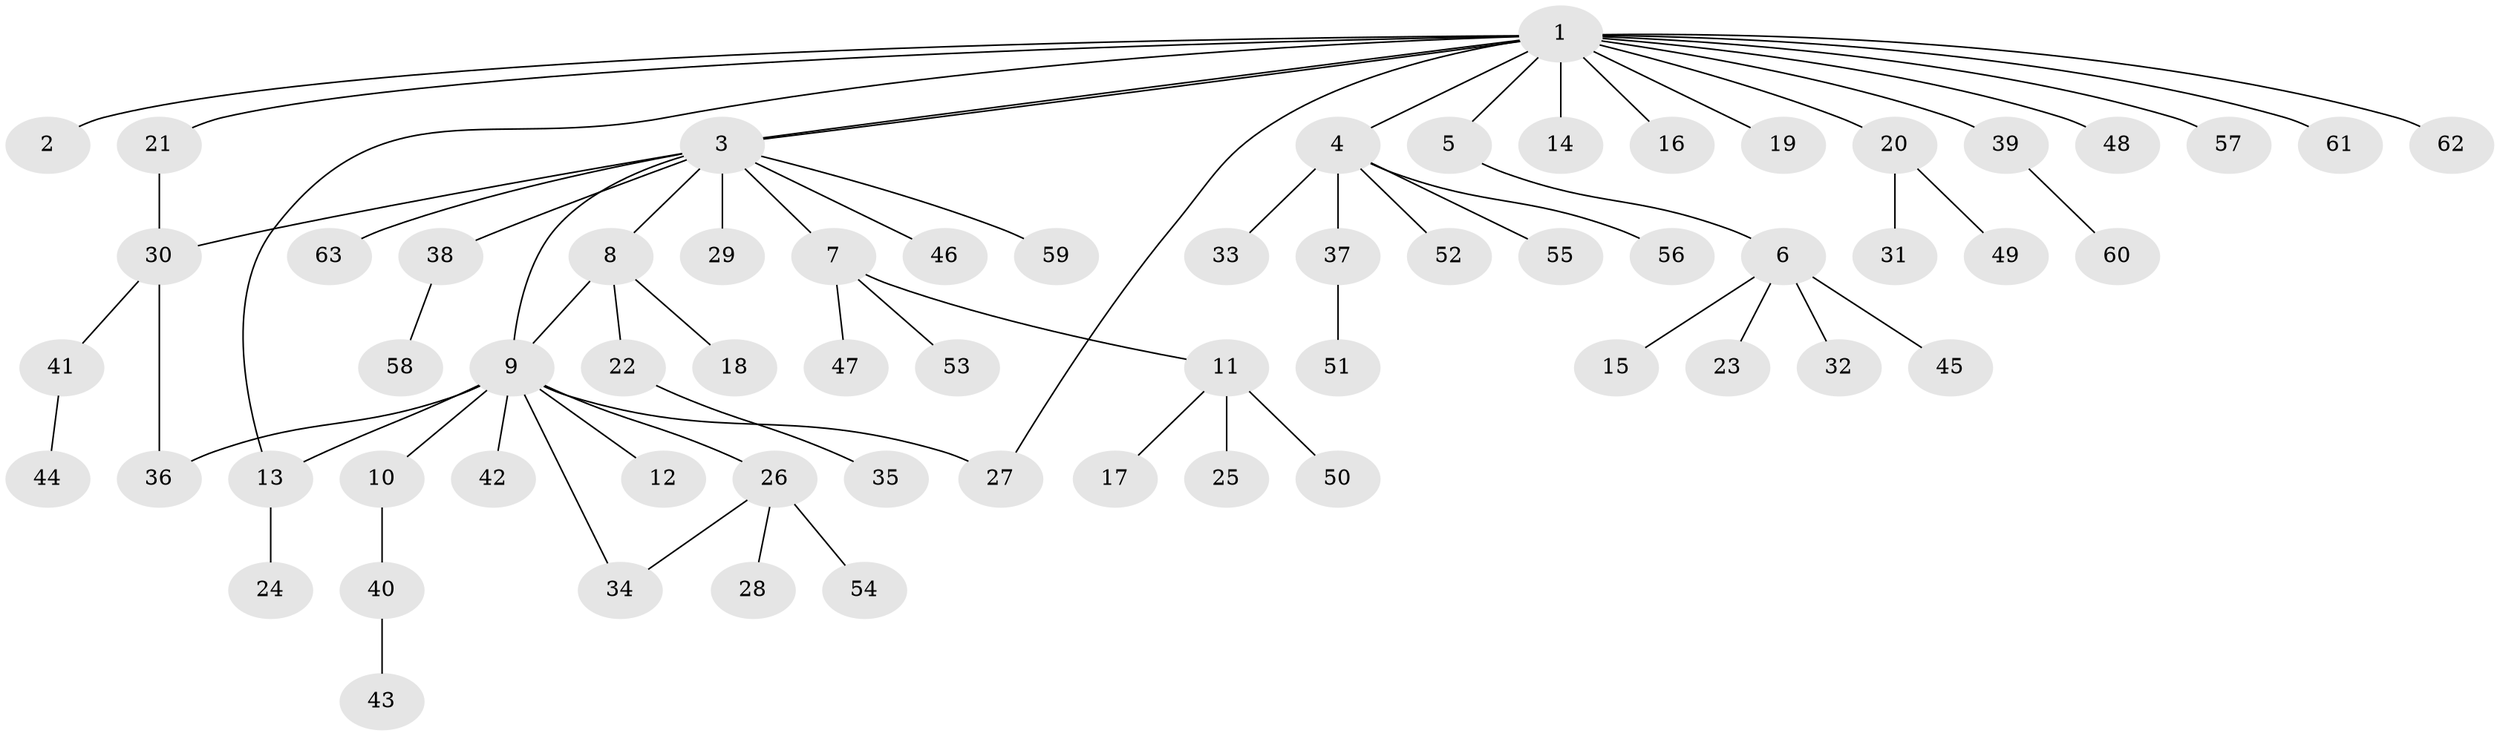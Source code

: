 // Generated by graph-tools (version 1.1) at 2025/35/03/09/25 02:35:28]
// undirected, 63 vertices, 69 edges
graph export_dot {
graph [start="1"]
  node [color=gray90,style=filled];
  1;
  2;
  3;
  4;
  5;
  6;
  7;
  8;
  9;
  10;
  11;
  12;
  13;
  14;
  15;
  16;
  17;
  18;
  19;
  20;
  21;
  22;
  23;
  24;
  25;
  26;
  27;
  28;
  29;
  30;
  31;
  32;
  33;
  34;
  35;
  36;
  37;
  38;
  39;
  40;
  41;
  42;
  43;
  44;
  45;
  46;
  47;
  48;
  49;
  50;
  51;
  52;
  53;
  54;
  55;
  56;
  57;
  58;
  59;
  60;
  61;
  62;
  63;
  1 -- 2;
  1 -- 3;
  1 -- 3;
  1 -- 4;
  1 -- 5;
  1 -- 13;
  1 -- 14;
  1 -- 16;
  1 -- 19;
  1 -- 20;
  1 -- 21;
  1 -- 27;
  1 -- 39;
  1 -- 48;
  1 -- 57;
  1 -- 61;
  1 -- 62;
  3 -- 7;
  3 -- 8;
  3 -- 9;
  3 -- 29;
  3 -- 30;
  3 -- 38;
  3 -- 46;
  3 -- 59;
  3 -- 63;
  4 -- 33;
  4 -- 37;
  4 -- 52;
  4 -- 55;
  4 -- 56;
  5 -- 6;
  6 -- 15;
  6 -- 23;
  6 -- 32;
  6 -- 45;
  7 -- 11;
  7 -- 47;
  7 -- 53;
  8 -- 9;
  8 -- 18;
  8 -- 22;
  9 -- 10;
  9 -- 12;
  9 -- 13;
  9 -- 26;
  9 -- 27;
  9 -- 34;
  9 -- 36;
  9 -- 42;
  10 -- 40;
  11 -- 17;
  11 -- 25;
  11 -- 50;
  13 -- 24;
  20 -- 31;
  20 -- 49;
  21 -- 30;
  22 -- 35;
  26 -- 28;
  26 -- 34;
  26 -- 54;
  30 -- 36;
  30 -- 41;
  37 -- 51;
  38 -- 58;
  39 -- 60;
  40 -- 43;
  41 -- 44;
}
